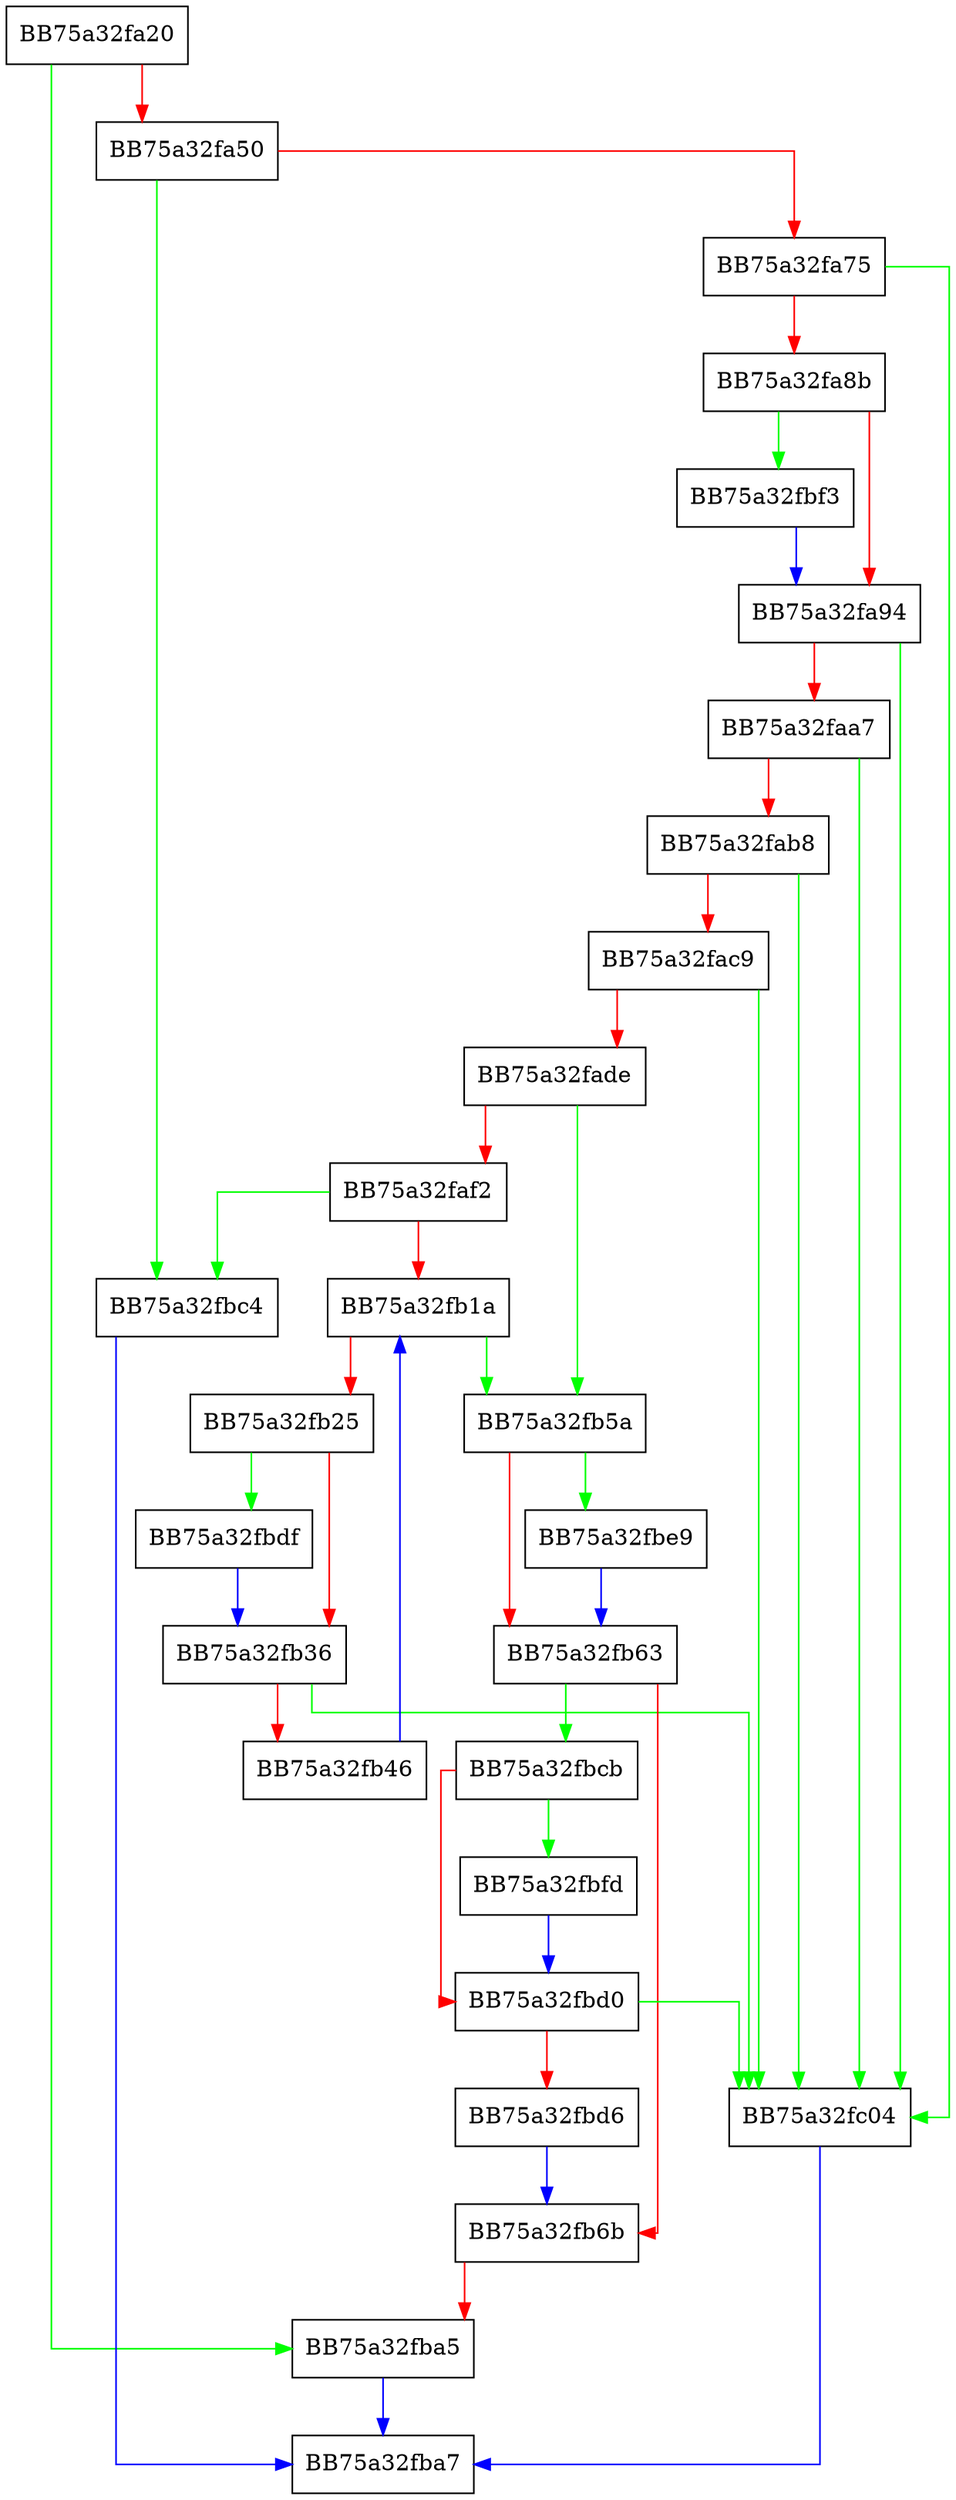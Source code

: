 digraph vdll_metadata_receiver {
  node [shape="box"];
  graph [splines=ortho];
  BB75a32fa20 -> BB75a32fba5 [color="green"];
  BB75a32fa20 -> BB75a32fa50 [color="red"];
  BB75a32fa50 -> BB75a32fbc4 [color="green"];
  BB75a32fa50 -> BB75a32fa75 [color="red"];
  BB75a32fa75 -> BB75a32fc04 [color="green"];
  BB75a32fa75 -> BB75a32fa8b [color="red"];
  BB75a32fa8b -> BB75a32fbf3 [color="green"];
  BB75a32fa8b -> BB75a32fa94 [color="red"];
  BB75a32fa94 -> BB75a32fc04 [color="green"];
  BB75a32fa94 -> BB75a32faa7 [color="red"];
  BB75a32faa7 -> BB75a32fc04 [color="green"];
  BB75a32faa7 -> BB75a32fab8 [color="red"];
  BB75a32fab8 -> BB75a32fc04 [color="green"];
  BB75a32fab8 -> BB75a32fac9 [color="red"];
  BB75a32fac9 -> BB75a32fc04 [color="green"];
  BB75a32fac9 -> BB75a32fade [color="red"];
  BB75a32fade -> BB75a32fb5a [color="green"];
  BB75a32fade -> BB75a32faf2 [color="red"];
  BB75a32faf2 -> BB75a32fbc4 [color="green"];
  BB75a32faf2 -> BB75a32fb1a [color="red"];
  BB75a32fb1a -> BB75a32fb5a [color="green"];
  BB75a32fb1a -> BB75a32fb25 [color="red"];
  BB75a32fb25 -> BB75a32fbdf [color="green"];
  BB75a32fb25 -> BB75a32fb36 [color="red"];
  BB75a32fb36 -> BB75a32fc04 [color="green"];
  BB75a32fb36 -> BB75a32fb46 [color="red"];
  BB75a32fb46 -> BB75a32fb1a [color="blue"];
  BB75a32fb5a -> BB75a32fbe9 [color="green"];
  BB75a32fb5a -> BB75a32fb63 [color="red"];
  BB75a32fb63 -> BB75a32fbcb [color="green"];
  BB75a32fb63 -> BB75a32fb6b [color="red"];
  BB75a32fb6b -> BB75a32fba5 [color="red"];
  BB75a32fba5 -> BB75a32fba7 [color="blue"];
  BB75a32fbc4 -> BB75a32fba7 [color="blue"];
  BB75a32fbcb -> BB75a32fbfd [color="green"];
  BB75a32fbcb -> BB75a32fbd0 [color="red"];
  BB75a32fbd0 -> BB75a32fc04 [color="green"];
  BB75a32fbd0 -> BB75a32fbd6 [color="red"];
  BB75a32fbd6 -> BB75a32fb6b [color="blue"];
  BB75a32fbdf -> BB75a32fb36 [color="blue"];
  BB75a32fbe9 -> BB75a32fb63 [color="blue"];
  BB75a32fbf3 -> BB75a32fa94 [color="blue"];
  BB75a32fbfd -> BB75a32fbd0 [color="blue"];
  BB75a32fc04 -> BB75a32fba7 [color="blue"];
}
